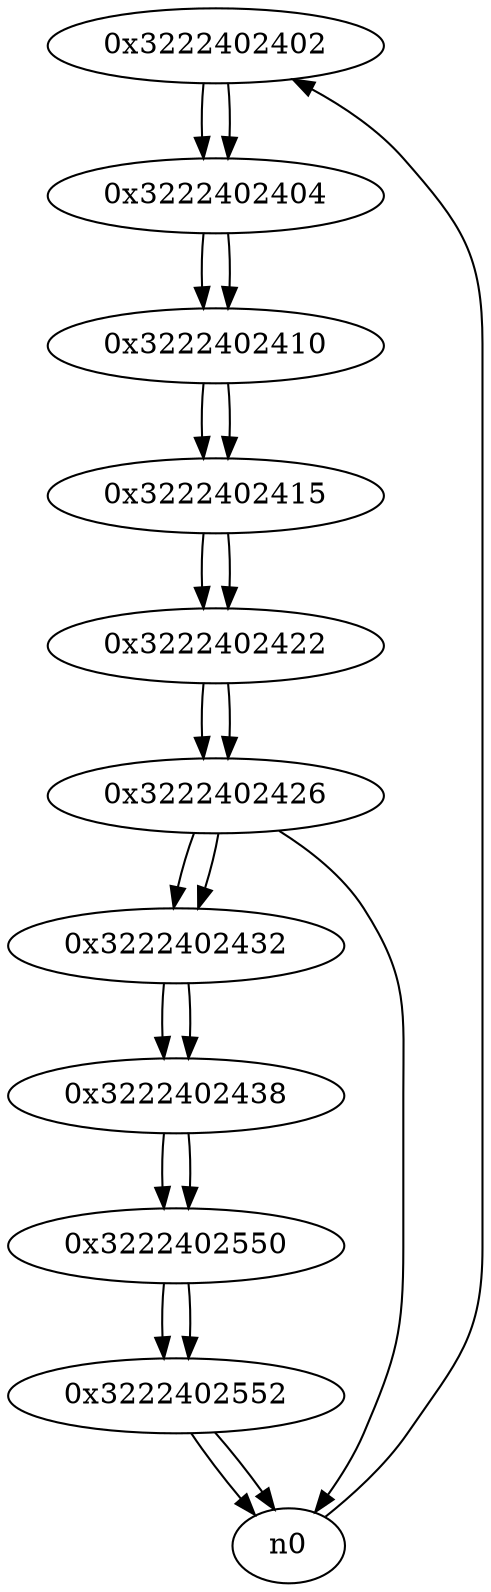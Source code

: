 digraph G{
/* nodes */
  n1 [label="0x3222402402"]
  n2 [label="0x3222402404"]
  n3 [label="0x3222402410"]
  n4 [label="0x3222402415"]
  n5 [label="0x3222402422"]
  n6 [label="0x3222402426"]
  n7 [label="0x3222402432"]
  n8 [label="0x3222402438"]
  n9 [label="0x3222402550"]
  n10 [label="0x3222402552"]
/* edges */
n1 -> n2;
n0 -> n1;
n2 -> n3;
n1 -> n2;
n3 -> n4;
n2 -> n3;
n4 -> n5;
n3 -> n4;
n5 -> n6;
n4 -> n5;
n6 -> n7;
n6 -> n0;
n5 -> n6;
n7 -> n8;
n6 -> n7;
n8 -> n9;
n7 -> n8;
n9 -> n10;
n8 -> n9;
n10 -> n0;
n10 -> n0;
n9 -> n10;
}
